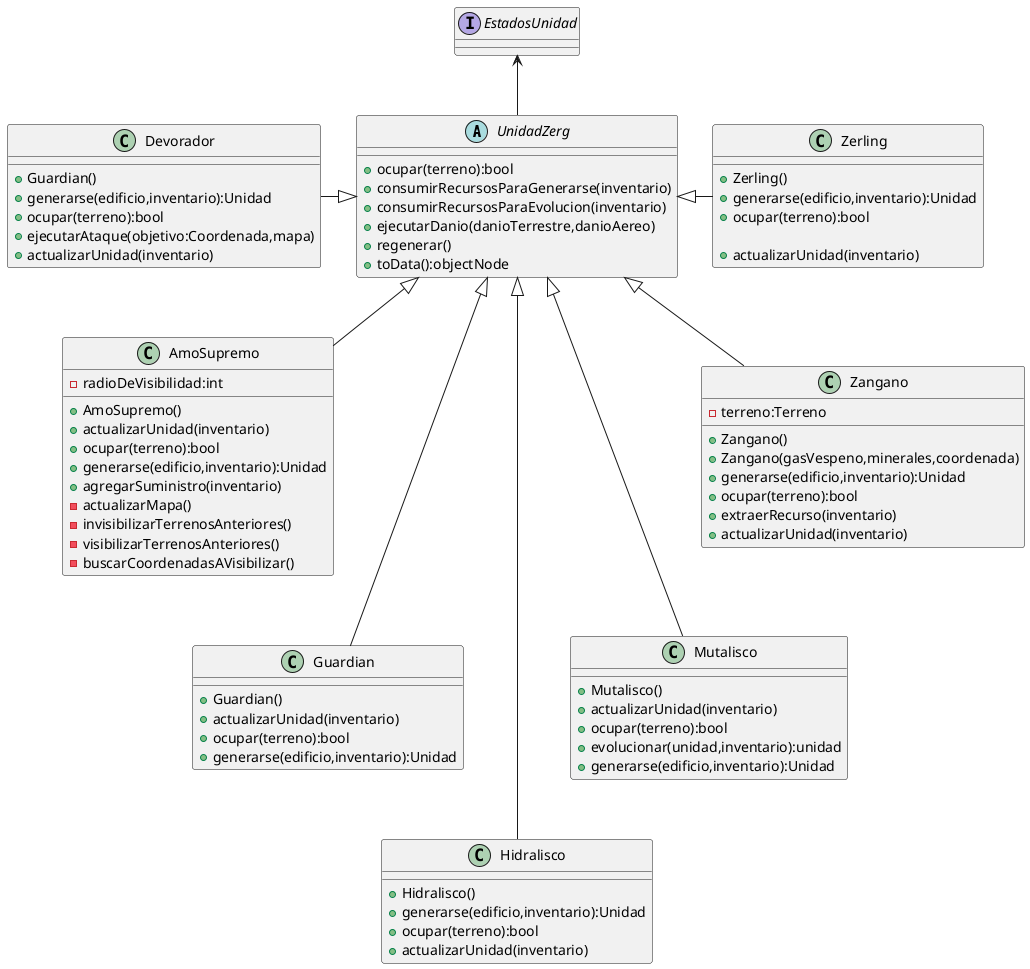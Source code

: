 @startuml
abstract UnidadZerg{

+ocupar(terreno):bool
+consumirRecursosParaGenerarse(inventario)
+consumirRecursosParaEvolucion(inventario)
+ejecutarDanio(danioTerrestre,danioAereo)
+regenerar()
+toData():objectNode
}


class Devorador{
+Guardian()
+generarse(edificio,inventario):Unidad
+ocupar(terreno):bool
+ejecutarAtaque(objetivo:Coordenada,mapa)
+actualizarUnidad(inventario)
}

class AmoSupremo{
-radioDeVisibilidad:int
+AmoSupremo()
+actualizarUnidad(inventario)
+ocupar(terreno):bool
+generarse(edificio,inventario):Unidad
+agregarSuministro(inventario)
-actualizarMapa()
-invisibilizarTerrenosAnteriores()
-visibilizarTerrenosAnteriores()
-buscarCoordenadasAVisibilizar()
}
class Guardian{
+Guardian()
+actualizarUnidad(inventario)
+ocupar(terreno):bool
+generarse(edificio,inventario):Unidad
}
class Hidralisco{
+Hidralisco()
+generarse(edificio,inventario):Unidad
+ocupar(terreno):bool
+actualizarUnidad(inventario)

}
class Mutalisco{
+Mutalisco()
+actualizarUnidad(inventario)
+ocupar(terreno):bool
+evolucionar(unidad,inventario):unidad
+generarse(edificio,inventario):Unidad
}
class Zangano{
-terreno:Terreno
+Zangano()
+Zangano(gasVespeno,minerales,coordenada)
+generarse(edificio,inventario):Unidad
+ocupar(terreno):bool
+extraerRecurso(inventario)
+actualizarUnidad(inventario)
}
class Zerling{
+Zerling()
+generarse(edificio,inventario):Unidad
+ocupar(terreno):bool

+actualizarUnidad(inventario)

}
interface EstadosUnidad
UnidadZerg -up-> EstadosUnidad
UnidadZerg <|-- AmoSupremo
UnidadZerg <|-left- Devorador
UnidadZerg <|--- Guardian
UnidadZerg <|---- Hidralisco
UnidadZerg <|--- Mutalisco
UnidadZerg <|-- Zangano
UnidadZerg <|-right- Zerling
@enduml